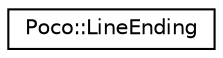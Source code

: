 digraph "Graphical Class Hierarchy"
{
 // LATEX_PDF_SIZE
  edge [fontname="Helvetica",fontsize="10",labelfontname="Helvetica",labelfontsize="10"];
  node [fontname="Helvetica",fontsize="10",shape=record];
  rankdir="LR";
  Node0 [label="Poco::LineEnding",height=0.2,width=0.4,color="black", fillcolor="white", style="filled",URL="$classPoco_1_1LineEnding.html",tooltip=" "];
}
